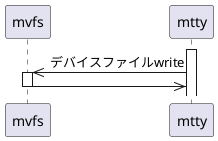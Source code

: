 @startuml

participant mvfs
participant mtty

activate mtty

mvfs <<- mtty: デバイスファイルwrite
activate mvfs
mvfs ->> mtty:
deactivate mvfs

@enduml
